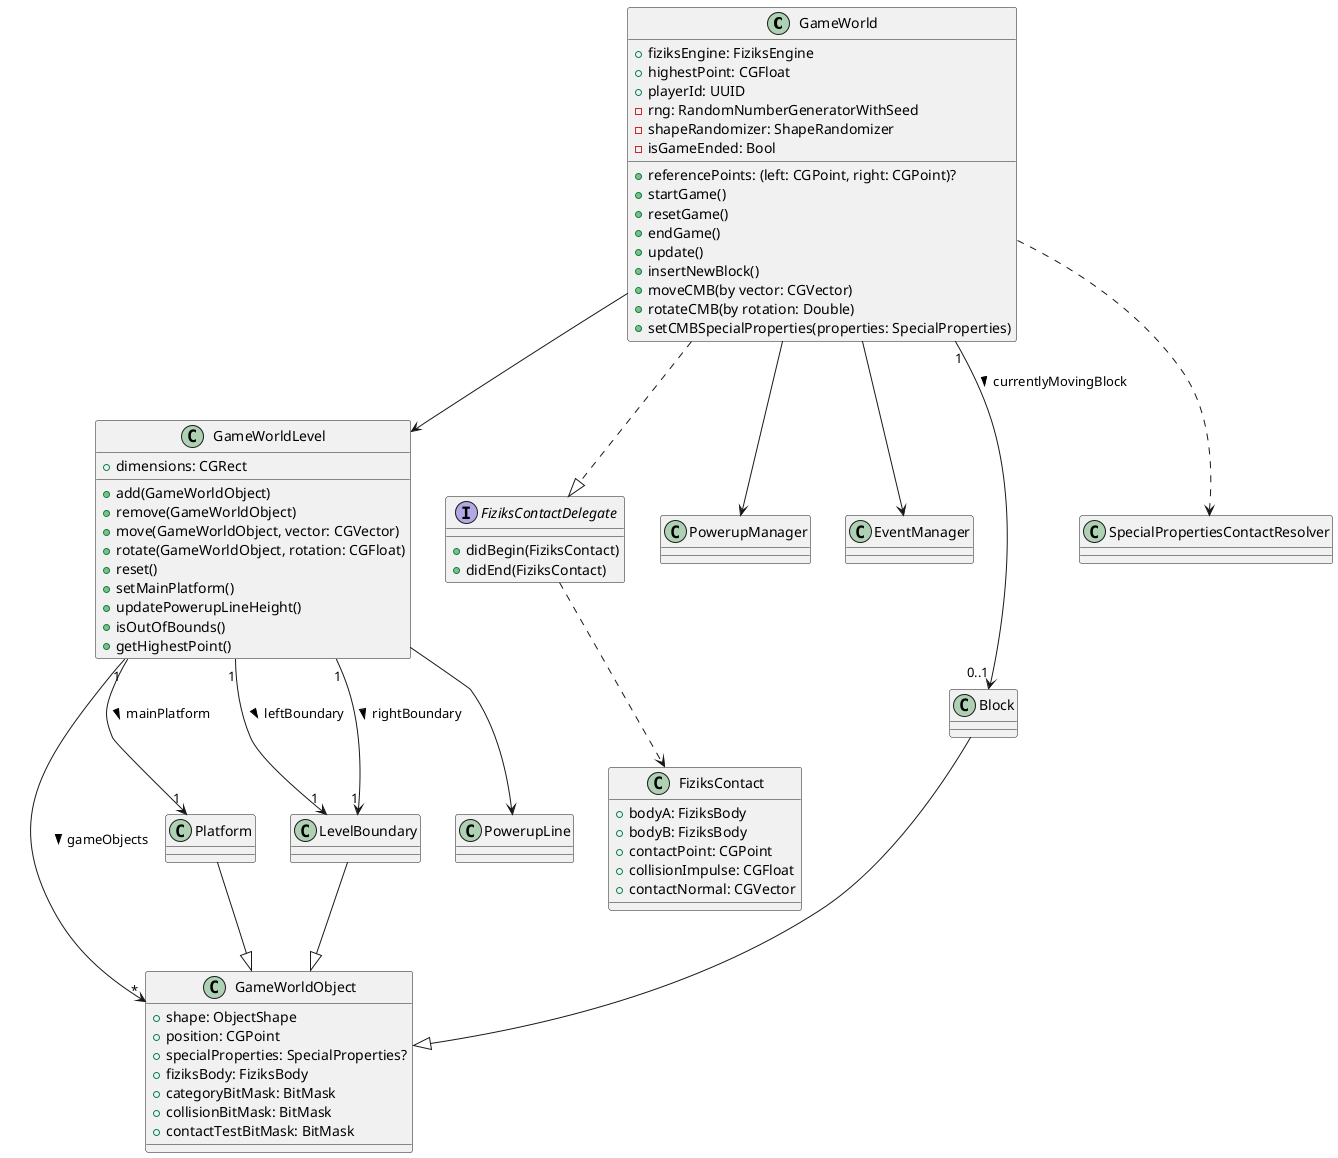 @startuml
class GameWorld {
    + fiziksEngine: FiziksEngine
    + highestPoint: CGFloat
    + referencePoints: (left: CGPoint, right: CGPoint)?
    + playerId: UUID
    - rng: RandomNumberGeneratorWithSeed
    - shapeRandomizer: ShapeRandomizer
    - isGameEnded: Bool
    + startGame()
    + resetGame()
    + endGame()
    + update()
    + insertNewBlock()
    + moveCMB(by vector: CGVector)
    + rotateCMB(by rotation: Double)
    + setCMBSpecialProperties(properties: SpecialProperties)
}

class GameWorldObject {
    + shape: ObjectShape
    + position: CGPoint
    + specialProperties: SpecialProperties?
    + fiziksBody: FiziksBody
    + categoryBitMask: BitMask
    + collisionBitMask: BitMask
    + contactTestBitMask: BitMask
}

class GameWorldLevel {
+ dimensions: CGRect
 + add(GameWorldObject)
 + remove(GameWorldObject)
 + move(GameWorldObject, vector: CGVector)
+ rotate(GameWorldObject, rotation: CGFloat)
+ reset()
+ setMainPlatform()
+ updatePowerupLineHeight()
+ isOutOfBounds()
+ getHighestPoint()
}

interface FiziksContactDelegate {
  + didBegin(FiziksContact)
  + didEnd(FiziksContact)
}

class FiziksContact {
+ bodyA: FiziksBody
+ bodyB: FiziksBody
+ contactPoint: CGPoint
+ collisionImpulse: CGFloat
+ contactNormal: CGVector
}

GameWorld --> GameWorldLevel
GameWorld --> PowerupManager
GameWorld --> EventManager
GameWorldLevel -->"*" GameWorldObject: gameObjects >
Platform --|> GameWorldObject
Block--|> GameWorldObject
LevelBoundary --|> GameWorldObject
GameWorld "1"-->"0..1" Block: currentlyMovingBlock >
GameWorldLevel "1"-->"1" LevelBoundary: leftBoundary >
GameWorldLevel "1"-->"1" LevelBoundary: rightBoundary >
GameWorldLevel "1"-->"1" Platform : mainPlatform >
GameWorldLevel --> PowerupLine
GameWorld ..|> FiziksContactDelegate
FiziksContactDelegate ..> FiziksContact
GameWorld ..> SpecialPropertiesContactResolver
@enduml